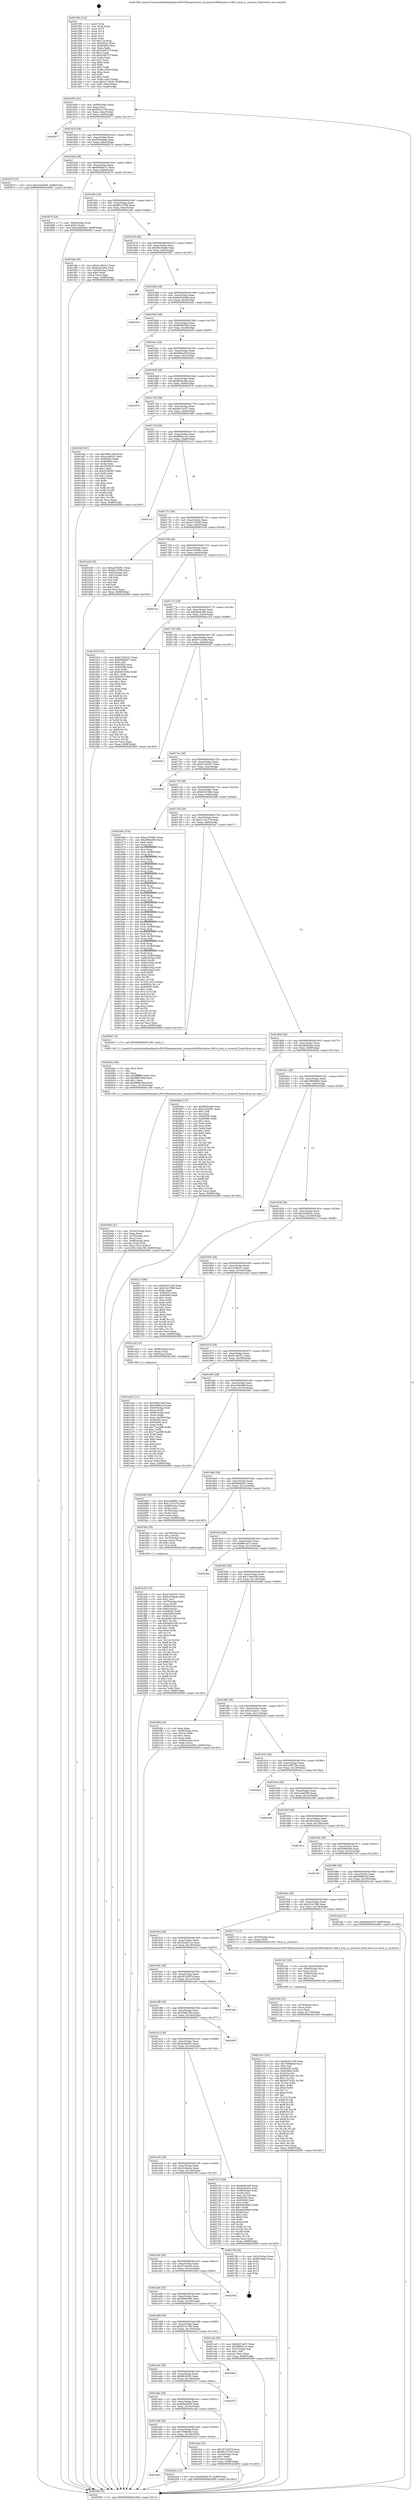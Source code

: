digraph "0x401590" {
  label = "0x401590 (/mnt/c/Users/mathe/Desktop/tcc/POCII/binaries/extr_linuxarchs390kvmkvm-s390.h_kvm_is_ucontrol_Final-ollvm.out::main(0))"
  labelloc = "t"
  node[shape=record]

  Entry [label="",width=0.3,height=0.3,shape=circle,fillcolor=black,style=filled]
  "0x401604" [label="{
     0x401604 [32]\l
     | [instrs]\l
     &nbsp;&nbsp;0x401604 \<+6\>: mov -0x98(%rbp),%eax\l
     &nbsp;&nbsp;0x40160a \<+2\>: mov %eax,%ecx\l
     &nbsp;&nbsp;0x40160c \<+6\>: sub $0x82d15199,%ecx\l
     &nbsp;&nbsp;0x401612 \<+6\>: mov %eax,-0xac(%rbp)\l
     &nbsp;&nbsp;0x401618 \<+6\>: mov %ecx,-0xb0(%rbp)\l
     &nbsp;&nbsp;0x40161e \<+6\>: je 0000000000402877 \<main+0x12e7\>\l
  }"]
  "0x402877" [label="{
     0x402877\l
  }", style=dashed]
  "0x401624" [label="{
     0x401624 [28]\l
     | [instrs]\l
     &nbsp;&nbsp;0x401624 \<+5\>: jmp 0000000000401629 \<main+0x99\>\l
     &nbsp;&nbsp;0x401629 \<+6\>: mov -0xac(%rbp),%eax\l
     &nbsp;&nbsp;0x40162f \<+5\>: sub $0x8325daab,%eax\l
     &nbsp;&nbsp;0x401634 \<+6\>: mov %eax,-0xb4(%rbp)\l
     &nbsp;&nbsp;0x40163a \<+6\>: je 0000000000402074 \<main+0xae4\>\l
  }"]
  Exit [label="",width=0.3,height=0.3,shape=circle,fillcolor=black,style=filled,peripheries=2]
  "0x402074" [label="{
     0x402074 [15]\l
     | [instrs]\l
     &nbsp;&nbsp;0x402074 \<+10\>: movl $0xe326e000,-0x98(%rbp)\l
     &nbsp;&nbsp;0x40207e \<+5\>: jmp 0000000000402993 \<main+0x1403\>\l
  }"]
  "0x401640" [label="{
     0x401640 [28]\l
     | [instrs]\l
     &nbsp;&nbsp;0x401640 \<+5\>: jmp 0000000000401645 \<main+0xb5\>\l
     &nbsp;&nbsp;0x401645 \<+6\>: mov -0xac(%rbp),%eax\l
     &nbsp;&nbsp;0x40164b \<+5\>: sub $0x8508cb75,%eax\l
     &nbsp;&nbsp;0x401650 \<+6\>: mov %eax,-0xb8(%rbp)\l
     &nbsp;&nbsp;0x401656 \<+6\>: je 000000000040267e \<main+0x10ee\>\l
  }"]
  "0x401af4" [label="{
     0x401af4\l
  }", style=dashed]
  "0x40267e" [label="{
     0x40267e [28]\l
     | [instrs]\l
     &nbsp;&nbsp;0x40267e \<+7\>: mov -0x90(%rbp),%rax\l
     &nbsp;&nbsp;0x402685 \<+6\>: movl $0x0,(%rax)\l
     &nbsp;&nbsp;0x40268b \<+10\>: movl $0xc8ab05ae,-0x98(%rbp)\l
     &nbsp;&nbsp;0x402695 \<+5\>: jmp 0000000000402993 \<main+0x1403\>\l
  }"]
  "0x40165c" [label="{
     0x40165c [28]\l
     | [instrs]\l
     &nbsp;&nbsp;0x40165c \<+5\>: jmp 0000000000401661 \<main+0xd1\>\l
     &nbsp;&nbsp;0x401661 \<+6\>: mov -0xac(%rbp),%eax\l
     &nbsp;&nbsp;0x401667 \<+5\>: sub $0x861d7269,%eax\l
     &nbsp;&nbsp;0x40166c \<+6\>: mov %eax,-0xbc(%rbp)\l
     &nbsp;&nbsp;0x401672 \<+6\>: je 0000000000401efa \<main+0x96a\>\l
  }"]
  "0x40224a" [label="{
     0x40224a [15]\l
     | [instrs]\l
     &nbsp;&nbsp;0x40224a \<+10\>: movl $0x8508cb75,-0x98(%rbp)\l
     &nbsp;&nbsp;0x402254 \<+5\>: jmp 0000000000402993 \<main+0x1403\>\l
  }"]
  "0x401efa" [label="{
     0x401efa [30]\l
     | [instrs]\l
     &nbsp;&nbsp;0x401efa \<+5\>: mov $0xd1cd61b1,%eax\l
     &nbsp;&nbsp;0x401eff \<+5\>: mov $0xb4c6c46c,%ecx\l
     &nbsp;&nbsp;0x401f04 \<+3\>: mov -0x30(%rbp),%edx\l
     &nbsp;&nbsp;0x401f07 \<+3\>: cmp $0x0,%edx\l
     &nbsp;&nbsp;0x401f0a \<+3\>: cmove %ecx,%eax\l
     &nbsp;&nbsp;0x401f0d \<+6\>: mov %eax,-0x98(%rbp)\l
     &nbsp;&nbsp;0x401f13 \<+5\>: jmp 0000000000402993 \<main+0x1403\>\l
  }"]
  "0x401678" [label="{
     0x401678 [28]\l
     | [instrs]\l
     &nbsp;&nbsp;0x401678 \<+5\>: jmp 000000000040167d \<main+0xed\>\l
     &nbsp;&nbsp;0x40167d \<+6\>: mov -0xac(%rbp),%eax\l
     &nbsp;&nbsp;0x401683 \<+5\>: sub $0x89c30ad9,%eax\l
     &nbsp;&nbsp;0x401688 \<+6\>: mov %eax,-0xc0(%rbp)\l
     &nbsp;&nbsp;0x40168e \<+6\>: je 0000000000402967 \<main+0x13d7\>\l
  }"]
  "0x4021b3" [label="{
     0x4021b3 [151]\l
     | [instrs]\l
     &nbsp;&nbsp;0x4021b3 \<+5\>: mov $0x82d15199,%eax\l
     &nbsp;&nbsp;0x4021b8 \<+5\>: mov $0x75fd6e40,%esi\l
     &nbsp;&nbsp;0x4021bd \<+2\>: mov $0x1,%dl\l
     &nbsp;&nbsp;0x4021bf \<+8\>: mov 0x40505c,%r8d\l
     &nbsp;&nbsp;0x4021c7 \<+8\>: mov 0x405060,%r9d\l
     &nbsp;&nbsp;0x4021cf \<+3\>: mov %r8d,%r10d\l
     &nbsp;&nbsp;0x4021d2 \<+7\>: sub $0x6357e2f1,%r10d\l
     &nbsp;&nbsp;0x4021d9 \<+4\>: sub $0x1,%r10d\l
     &nbsp;&nbsp;0x4021dd \<+7\>: add $0x6357e2f1,%r10d\l
     &nbsp;&nbsp;0x4021e4 \<+4\>: imul %r10d,%r8d\l
     &nbsp;&nbsp;0x4021e8 \<+4\>: and $0x1,%r8d\l
     &nbsp;&nbsp;0x4021ec \<+4\>: cmp $0x0,%r8d\l
     &nbsp;&nbsp;0x4021f0 \<+4\>: sete %r11b\l
     &nbsp;&nbsp;0x4021f4 \<+4\>: cmp $0xa,%r9d\l
     &nbsp;&nbsp;0x4021f8 \<+3\>: setl %bl\l
     &nbsp;&nbsp;0x4021fb \<+3\>: mov %r11b,%r14b\l
     &nbsp;&nbsp;0x4021fe \<+4\>: xor $0xff,%r14b\l
     &nbsp;&nbsp;0x402202 \<+3\>: mov %bl,%r15b\l
     &nbsp;&nbsp;0x402205 \<+4\>: xor $0xff,%r15b\l
     &nbsp;&nbsp;0x402209 \<+3\>: xor $0x1,%dl\l
     &nbsp;&nbsp;0x40220c \<+3\>: mov %r14b,%r12b\l
     &nbsp;&nbsp;0x40220f \<+4\>: and $0xff,%r12b\l
     &nbsp;&nbsp;0x402213 \<+3\>: and %dl,%r11b\l
     &nbsp;&nbsp;0x402216 \<+3\>: mov %r15b,%r13b\l
     &nbsp;&nbsp;0x402219 \<+4\>: and $0xff,%r13b\l
     &nbsp;&nbsp;0x40221d \<+2\>: and %dl,%bl\l
     &nbsp;&nbsp;0x40221f \<+3\>: or %r11b,%r12b\l
     &nbsp;&nbsp;0x402222 \<+3\>: or %bl,%r13b\l
     &nbsp;&nbsp;0x402225 \<+3\>: xor %r13b,%r12b\l
     &nbsp;&nbsp;0x402228 \<+3\>: or %r15b,%r14b\l
     &nbsp;&nbsp;0x40222b \<+4\>: xor $0xff,%r14b\l
     &nbsp;&nbsp;0x40222f \<+3\>: or $0x1,%dl\l
     &nbsp;&nbsp;0x402232 \<+3\>: and %dl,%r14b\l
     &nbsp;&nbsp;0x402235 \<+3\>: or %r14b,%r12b\l
     &nbsp;&nbsp;0x402238 \<+4\>: test $0x1,%r12b\l
     &nbsp;&nbsp;0x40223c \<+3\>: cmovne %esi,%eax\l
     &nbsp;&nbsp;0x40223f \<+6\>: mov %eax,-0x98(%rbp)\l
     &nbsp;&nbsp;0x402245 \<+5\>: jmp 0000000000402993 \<main+0x1403\>\l
  }"]
  "0x402967" [label="{
     0x402967\l
  }", style=dashed]
  "0x401694" [label="{
     0x401694 [28]\l
     | [instrs]\l
     &nbsp;&nbsp;0x401694 \<+5\>: jmp 0000000000401699 \<main+0x109\>\l
     &nbsp;&nbsp;0x401699 \<+6\>: mov -0xac(%rbp),%eax\l
     &nbsp;&nbsp;0x40169f \<+5\>: sub $0x8a324bdb,%eax\l
     &nbsp;&nbsp;0x4016a4 \<+6\>: mov %eax,-0xc4(%rbp)\l
     &nbsp;&nbsp;0x4016aa \<+6\>: je 0000000000402432 \<main+0xea2\>\l
  }"]
  "0x40219e" [label="{
     0x40219e [21]\l
     | [instrs]\l
     &nbsp;&nbsp;0x40219e \<+4\>: mov -0x70(%rbp),%rcx\l
     &nbsp;&nbsp;0x4021a2 \<+3\>: mov (%rcx),%rcx\l
     &nbsp;&nbsp;0x4021a5 \<+3\>: mov %rcx,%rdi\l
     &nbsp;&nbsp;0x4021a8 \<+6\>: mov %eax,-0x170(%rbp)\l
     &nbsp;&nbsp;0x4021ae \<+5\>: call 0000000000401030 \<free@plt\>\l
     | [calls]\l
     &nbsp;&nbsp;0x401030 \{1\} (unknown)\l
  }"]
  "0x402432" [label="{
     0x402432\l
  }", style=dashed]
  "0x4016b0" [label="{
     0x4016b0 [28]\l
     | [instrs]\l
     &nbsp;&nbsp;0x4016b0 \<+5\>: jmp 00000000004016b5 \<main+0x125\>\l
     &nbsp;&nbsp;0x4016b5 \<+6\>: mov -0xac(%rbp),%eax\l
     &nbsp;&nbsp;0x4016bb \<+5\>: sub $0x8d9b0284,%eax\l
     &nbsp;&nbsp;0x4016c0 \<+6\>: mov %eax,-0xc8(%rbp)\l
     &nbsp;&nbsp;0x4016c6 \<+6\>: je 00000000004024c6 \<main+0xf36\>\l
  }"]
  "0x402181" [label="{
     0x402181 [29]\l
     | [instrs]\l
     &nbsp;&nbsp;0x402181 \<+10\>: movabs $0x4030d6,%rdi\l
     &nbsp;&nbsp;0x40218b \<+4\>: mov -0x60(%rbp),%rcx\l
     &nbsp;&nbsp;0x40218f \<+2\>: mov %eax,(%rcx)\l
     &nbsp;&nbsp;0x402191 \<+4\>: mov -0x60(%rbp),%rcx\l
     &nbsp;&nbsp;0x402195 \<+2\>: mov (%rcx),%esi\l
     &nbsp;&nbsp;0x402197 \<+2\>: mov $0x0,%al\l
     &nbsp;&nbsp;0x402199 \<+5\>: call 0000000000401040 \<printf@plt\>\l
     | [calls]\l
     &nbsp;&nbsp;0x401040 \{1\} (unknown)\l
  }"]
  "0x4024c6" [label="{
     0x4024c6\l
  }", style=dashed]
  "0x4016cc" [label="{
     0x4016cc [28]\l
     | [instrs]\l
     &nbsp;&nbsp;0x4016cc \<+5\>: jmp 00000000004016d1 \<main+0x141\>\l
     &nbsp;&nbsp;0x4016d1 \<+6\>: mov -0xac(%rbp),%eax\l
     &nbsp;&nbsp;0x4016d7 \<+5\>: sub $0x9b0caf34,%eax\l
     &nbsp;&nbsp;0x4016dc \<+6\>: mov %eax,-0xcc(%rbp)\l
     &nbsp;&nbsp;0x4016e2 \<+6\>: je 0000000000402441 \<main+0xeb1\>\l
  }"]
  "0x4020d4" [label="{
     0x4020d4 [41]\l
     | [instrs]\l
     &nbsp;&nbsp;0x4020d4 \<+6\>: mov -0x16c(%rbp),%ecx\l
     &nbsp;&nbsp;0x4020da \<+3\>: imul %eax,%ecx\l
     &nbsp;&nbsp;0x4020dd \<+4\>: mov -0x70(%rbp),%rsi\l
     &nbsp;&nbsp;0x4020e1 \<+3\>: mov (%rsi),%rsi\l
     &nbsp;&nbsp;0x4020e4 \<+4\>: mov -0x68(%rbp),%rdi\l
     &nbsp;&nbsp;0x4020e8 \<+3\>: movslq (%rdi),%rdi\l
     &nbsp;&nbsp;0x4020eb \<+3\>: mov %ecx,(%rsi,%rdi,4)\l
     &nbsp;&nbsp;0x4020ee \<+10\>: movl $0x116ec356,-0x98(%rbp)\l
     &nbsp;&nbsp;0x4020f8 \<+5\>: jmp 0000000000402993 \<main+0x1403\>\l
  }"]
  "0x402441" [label="{
     0x402441\l
  }", style=dashed]
  "0x4016e8" [label="{
     0x4016e8 [28]\l
     | [instrs]\l
     &nbsp;&nbsp;0x4016e8 \<+5\>: jmp 00000000004016ed \<main+0x15d\>\l
     &nbsp;&nbsp;0x4016ed \<+6\>: mov -0xac(%rbp),%eax\l
     &nbsp;&nbsp;0x4016f3 \<+5\>: sub $0x9b3bcfa6,%eax\l
     &nbsp;&nbsp;0x4016f8 \<+6\>: mov %eax,-0xd0(%rbp)\l
     &nbsp;&nbsp;0x4016fe \<+6\>: je 000000000040297b \<main+0x13eb\>\l
  }"]
  "0x4020ac" [label="{
     0x4020ac [40]\l
     | [instrs]\l
     &nbsp;&nbsp;0x4020ac \<+5\>: mov $0x2,%ecx\l
     &nbsp;&nbsp;0x4020b1 \<+1\>: cltd\l
     &nbsp;&nbsp;0x4020b2 \<+2\>: idiv %ecx\l
     &nbsp;&nbsp;0x4020b4 \<+6\>: imul $0xfffffffe,%edx,%ecx\l
     &nbsp;&nbsp;0x4020ba \<+6\>: sub $0x9886189e,%ecx\l
     &nbsp;&nbsp;0x4020c0 \<+3\>: add $0x1,%ecx\l
     &nbsp;&nbsp;0x4020c3 \<+6\>: add $0x9886189e,%ecx\l
     &nbsp;&nbsp;0x4020c9 \<+6\>: mov %ecx,-0x16c(%rbp)\l
     &nbsp;&nbsp;0x4020cf \<+5\>: call 0000000000401160 \<next_i\>\l
     | [calls]\l
     &nbsp;&nbsp;0x401160 \{1\} (/mnt/c/Users/mathe/Desktop/tcc/POCII/binaries/extr_linuxarchs390kvmkvm-s390.h_kvm_is_ucontrol_Final-ollvm.out::next_i)\l
  }"]
  "0x40297b" [label="{
     0x40297b\l
  }", style=dashed]
  "0x401704" [label="{
     0x401704 [28]\l
     | [instrs]\l
     &nbsp;&nbsp;0x401704 \<+5\>: jmp 0000000000401709 \<main+0x179\>\l
     &nbsp;&nbsp;0x401709 \<+6\>: mov -0xac(%rbp),%eax\l
     &nbsp;&nbsp;0x40170f \<+5\>: sub $0x9e47ac07,%eax\l
     &nbsp;&nbsp;0x401714 \<+6\>: mov %eax,-0xd4(%rbp)\l
     &nbsp;&nbsp;0x40171a \<+6\>: je 0000000000401dd2 \<main+0x842\>\l
  }"]
  "0x401fc8" [label="{
     0x401fc8 [172]\l
     | [instrs]\l
     &nbsp;&nbsp;0x401fc8 \<+5\>: mov $0xb7445347,%ecx\l
     &nbsp;&nbsp;0x401fcd \<+5\>: mov $0x8325daab,%edx\l
     &nbsp;&nbsp;0x401fd2 \<+3\>: mov $0x1,%sil\l
     &nbsp;&nbsp;0x401fd5 \<+4\>: mov -0x70(%rbp),%rdi\l
     &nbsp;&nbsp;0x401fd9 \<+3\>: mov %rax,(%rdi)\l
     &nbsp;&nbsp;0x401fdc \<+4\>: mov -0x68(%rbp),%rax\l
     &nbsp;&nbsp;0x401fe0 \<+6\>: movl $0x0,(%rax)\l
     &nbsp;&nbsp;0x401fe6 \<+8\>: mov 0x40505c,%r8d\l
     &nbsp;&nbsp;0x401fee \<+8\>: mov 0x405060,%r9d\l
     &nbsp;&nbsp;0x401ff6 \<+3\>: mov %r8d,%r10d\l
     &nbsp;&nbsp;0x401ff9 \<+7\>: sub $0xdabb1280,%r10d\l
     &nbsp;&nbsp;0x402000 \<+4\>: sub $0x1,%r10d\l
     &nbsp;&nbsp;0x402004 \<+7\>: add $0xdabb1280,%r10d\l
     &nbsp;&nbsp;0x40200b \<+4\>: imul %r10d,%r8d\l
     &nbsp;&nbsp;0x40200f \<+4\>: and $0x1,%r8d\l
     &nbsp;&nbsp;0x402013 \<+4\>: cmp $0x0,%r8d\l
     &nbsp;&nbsp;0x402017 \<+4\>: sete %r11b\l
     &nbsp;&nbsp;0x40201b \<+4\>: cmp $0xa,%r9d\l
     &nbsp;&nbsp;0x40201f \<+3\>: setl %bl\l
     &nbsp;&nbsp;0x402022 \<+3\>: mov %r11b,%r14b\l
     &nbsp;&nbsp;0x402025 \<+4\>: xor $0xff,%r14b\l
     &nbsp;&nbsp;0x402029 \<+3\>: mov %bl,%r15b\l
     &nbsp;&nbsp;0x40202c \<+4\>: xor $0xff,%r15b\l
     &nbsp;&nbsp;0x402030 \<+4\>: xor $0x1,%sil\l
     &nbsp;&nbsp;0x402034 \<+3\>: mov %r14b,%r12b\l
     &nbsp;&nbsp;0x402037 \<+4\>: and $0xff,%r12b\l
     &nbsp;&nbsp;0x40203b \<+3\>: and %sil,%r11b\l
     &nbsp;&nbsp;0x40203e \<+3\>: mov %r15b,%r13b\l
     &nbsp;&nbsp;0x402041 \<+4\>: and $0xff,%r13b\l
     &nbsp;&nbsp;0x402045 \<+3\>: and %sil,%bl\l
     &nbsp;&nbsp;0x402048 \<+3\>: or %r11b,%r12b\l
     &nbsp;&nbsp;0x40204b \<+3\>: or %bl,%r13b\l
     &nbsp;&nbsp;0x40204e \<+3\>: xor %r13b,%r12b\l
     &nbsp;&nbsp;0x402051 \<+3\>: or %r15b,%r14b\l
     &nbsp;&nbsp;0x402054 \<+4\>: xor $0xff,%r14b\l
     &nbsp;&nbsp;0x402058 \<+4\>: or $0x1,%sil\l
     &nbsp;&nbsp;0x40205c \<+3\>: and %sil,%r14b\l
     &nbsp;&nbsp;0x40205f \<+3\>: or %r14b,%r12b\l
     &nbsp;&nbsp;0x402062 \<+4\>: test $0x1,%r12b\l
     &nbsp;&nbsp;0x402066 \<+3\>: cmovne %edx,%ecx\l
     &nbsp;&nbsp;0x402069 \<+6\>: mov %ecx,-0x98(%rbp)\l
     &nbsp;&nbsp;0x40206f \<+5\>: jmp 0000000000402993 \<main+0x1403\>\l
  }"]
  "0x401dd2" [label="{
     0x401dd2 [91]\l
     | [instrs]\l
     &nbsp;&nbsp;0x401dd2 \<+5\>: mov $0x39f4129d,%eax\l
     &nbsp;&nbsp;0x401dd7 \<+5\>: mov $0xccc99c01,%ecx\l
     &nbsp;&nbsp;0x401ddc \<+7\>: mov 0x40505c,%edx\l
     &nbsp;&nbsp;0x401de3 \<+7\>: mov 0x405060,%esi\l
     &nbsp;&nbsp;0x401dea \<+2\>: mov %edx,%edi\l
     &nbsp;&nbsp;0x401dec \<+6\>: add $0x233854f7,%edi\l
     &nbsp;&nbsp;0x401df2 \<+3\>: sub $0x1,%edi\l
     &nbsp;&nbsp;0x401df5 \<+6\>: sub $0x233854f7,%edi\l
     &nbsp;&nbsp;0x401dfb \<+3\>: imul %edi,%edx\l
     &nbsp;&nbsp;0x401dfe \<+3\>: and $0x1,%edx\l
     &nbsp;&nbsp;0x401e01 \<+3\>: cmp $0x0,%edx\l
     &nbsp;&nbsp;0x401e04 \<+4\>: sete %r8b\l
     &nbsp;&nbsp;0x401e08 \<+3\>: cmp $0xa,%esi\l
     &nbsp;&nbsp;0x401e0b \<+4\>: setl %r9b\l
     &nbsp;&nbsp;0x401e0f \<+3\>: mov %r8b,%r10b\l
     &nbsp;&nbsp;0x401e12 \<+3\>: and %r9b,%r10b\l
     &nbsp;&nbsp;0x401e15 \<+3\>: xor %r9b,%r8b\l
     &nbsp;&nbsp;0x401e18 \<+3\>: or %r8b,%r10b\l
     &nbsp;&nbsp;0x401e1b \<+4\>: test $0x1,%r10b\l
     &nbsp;&nbsp;0x401e1f \<+3\>: cmovne %ecx,%eax\l
     &nbsp;&nbsp;0x401e22 \<+6\>: mov %eax,-0x98(%rbp)\l
     &nbsp;&nbsp;0x401e28 \<+5\>: jmp 0000000000402993 \<main+0x1403\>\l
  }"]
  "0x401720" [label="{
     0x401720 [28]\l
     | [instrs]\l
     &nbsp;&nbsp;0x401720 \<+5\>: jmp 0000000000401725 \<main+0x195\>\l
     &nbsp;&nbsp;0x401725 \<+6\>: mov -0xac(%rbp),%eax\l
     &nbsp;&nbsp;0x40172b \<+5\>: sub $0x9f9021c5,%eax\l
     &nbsp;&nbsp;0x401730 \<+6\>: mov %eax,-0xd8(%rbp)\l
     &nbsp;&nbsp;0x401736 \<+6\>: je 0000000000401cc3 \<main+0x733\>\l
  }"]
  "0x401ad8" [label="{
     0x401ad8 [28]\l
     | [instrs]\l
     &nbsp;&nbsp;0x401ad8 \<+5\>: jmp 0000000000401add \<main+0x54d\>\l
     &nbsp;&nbsp;0x401add \<+6\>: mov -0xac(%rbp),%eax\l
     &nbsp;&nbsp;0x401ae3 \<+5\>: sub $0x75fd6e40,%eax\l
     &nbsp;&nbsp;0x401ae8 \<+6\>: mov %eax,-0x160(%rbp)\l
     &nbsp;&nbsp;0x401aee \<+6\>: je 000000000040224a \<main+0xcba\>\l
  }"]
  "0x401cc3" [label="{
     0x401cc3\l
  }", style=dashed]
  "0x40173c" [label="{
     0x40173c [28]\l
     | [instrs]\l
     &nbsp;&nbsp;0x40173c \<+5\>: jmp 0000000000401741 \<main+0x1b1\>\l
     &nbsp;&nbsp;0x401741 \<+6\>: mov -0xac(%rbp),%eax\l
     &nbsp;&nbsp;0x401747 \<+5\>: sub $0xa217fa30,%eax\l
     &nbsp;&nbsp;0x40174c \<+6\>: mov %eax,-0xdc(%rbp)\l
     &nbsp;&nbsp;0x401752 \<+6\>: je 0000000000401b36 \<main+0x5a6\>\l
  }"]
  "0x401ebe" [label="{
     0x401ebe [30]\l
     | [instrs]\l
     &nbsp;&nbsp;0x401ebe \<+5\>: mov $0x357e2979,%eax\l
     &nbsp;&nbsp;0x401ec3 \<+5\>: mov $0x861d7269,%ecx\l
     &nbsp;&nbsp;0x401ec8 \<+3\>: mov -0x30(%rbp),%edx\l
     &nbsp;&nbsp;0x401ecb \<+3\>: cmp $0x1,%edx\l
     &nbsp;&nbsp;0x401ece \<+3\>: cmovl %ecx,%eax\l
     &nbsp;&nbsp;0x401ed1 \<+6\>: mov %eax,-0x98(%rbp)\l
     &nbsp;&nbsp;0x401ed7 \<+5\>: jmp 0000000000402993 \<main+0x1403\>\l
  }"]
  "0x401b36" [label="{
     0x401b36 [53]\l
     | [instrs]\l
     &nbsp;&nbsp;0x401b36 \<+5\>: mov $0xaa70b481,%eax\l
     &nbsp;&nbsp;0x401b3b \<+5\>: mov $0xb91f199e,%ecx\l
     &nbsp;&nbsp;0x401b40 \<+6\>: mov -0x92(%rbp),%dl\l
     &nbsp;&nbsp;0x401b46 \<+7\>: mov -0x91(%rbp),%sil\l
     &nbsp;&nbsp;0x401b4d \<+3\>: mov %dl,%dil\l
     &nbsp;&nbsp;0x401b50 \<+3\>: and %sil,%dil\l
     &nbsp;&nbsp;0x401b53 \<+3\>: xor %sil,%dl\l
     &nbsp;&nbsp;0x401b56 \<+3\>: or %dl,%dil\l
     &nbsp;&nbsp;0x401b59 \<+4\>: test $0x1,%dil\l
     &nbsp;&nbsp;0x401b5d \<+3\>: cmovne %ecx,%eax\l
     &nbsp;&nbsp;0x401b60 \<+6\>: mov %eax,-0x98(%rbp)\l
     &nbsp;&nbsp;0x401b66 \<+5\>: jmp 0000000000402993 \<main+0x1403\>\l
  }"]
  "0x401758" [label="{
     0x401758 [28]\l
     | [instrs]\l
     &nbsp;&nbsp;0x401758 \<+5\>: jmp 000000000040175d \<main+0x1cd\>\l
     &nbsp;&nbsp;0x40175d \<+6\>: mov -0xac(%rbp),%eax\l
     &nbsp;&nbsp;0x401763 \<+5\>: sub $0xaa70b481,%eax\l
     &nbsp;&nbsp;0x401768 \<+6\>: mov %eax,-0xe0(%rbp)\l
     &nbsp;&nbsp;0x40176e \<+6\>: je 00000000004027a1 \<main+0x1211\>\l
  }"]
  "0x402993" [label="{
     0x402993 [5]\l
     | [instrs]\l
     &nbsp;&nbsp;0x402993 \<+5\>: jmp 0000000000401604 \<main+0x74\>\l
  }"]
  "0x401590" [label="{
     0x401590 [116]\l
     | [instrs]\l
     &nbsp;&nbsp;0x401590 \<+1\>: push %rbp\l
     &nbsp;&nbsp;0x401591 \<+3\>: mov %rsp,%rbp\l
     &nbsp;&nbsp;0x401594 \<+2\>: push %r15\l
     &nbsp;&nbsp;0x401596 \<+2\>: push %r14\l
     &nbsp;&nbsp;0x401598 \<+2\>: push %r13\l
     &nbsp;&nbsp;0x40159a \<+2\>: push %r12\l
     &nbsp;&nbsp;0x40159c \<+1\>: push %rbx\l
     &nbsp;&nbsp;0x40159d \<+7\>: sub $0x178,%rsp\l
     &nbsp;&nbsp;0x4015a4 \<+7\>: mov 0x40505c,%eax\l
     &nbsp;&nbsp;0x4015ab \<+7\>: mov 0x405060,%ecx\l
     &nbsp;&nbsp;0x4015b2 \<+2\>: mov %eax,%edx\l
     &nbsp;&nbsp;0x4015b4 \<+6\>: add $0x254f727f,%edx\l
     &nbsp;&nbsp;0x4015ba \<+3\>: sub $0x1,%edx\l
     &nbsp;&nbsp;0x4015bd \<+6\>: sub $0x254f727f,%edx\l
     &nbsp;&nbsp;0x4015c3 \<+3\>: imul %edx,%eax\l
     &nbsp;&nbsp;0x4015c6 \<+3\>: and $0x1,%eax\l
     &nbsp;&nbsp;0x4015c9 \<+3\>: cmp $0x0,%eax\l
     &nbsp;&nbsp;0x4015cc \<+4\>: sete %r8b\l
     &nbsp;&nbsp;0x4015d0 \<+4\>: and $0x1,%r8b\l
     &nbsp;&nbsp;0x4015d4 \<+7\>: mov %r8b,-0x92(%rbp)\l
     &nbsp;&nbsp;0x4015db \<+3\>: cmp $0xa,%ecx\l
     &nbsp;&nbsp;0x4015de \<+4\>: setl %r8b\l
     &nbsp;&nbsp;0x4015e2 \<+4\>: and $0x1,%r8b\l
     &nbsp;&nbsp;0x4015e6 \<+7\>: mov %r8b,-0x91(%rbp)\l
     &nbsp;&nbsp;0x4015ed \<+10\>: movl $0xa217fa30,-0x98(%rbp)\l
     &nbsp;&nbsp;0x4015f7 \<+6\>: mov %edi,-0x9c(%rbp)\l
     &nbsp;&nbsp;0x4015fd \<+7\>: mov %rsi,-0xa8(%rbp)\l
  }"]
  "0x401abc" [label="{
     0x401abc [28]\l
     | [instrs]\l
     &nbsp;&nbsp;0x401abc \<+5\>: jmp 0000000000401ac1 \<main+0x531\>\l
     &nbsp;&nbsp;0x401ac1 \<+6\>: mov -0xac(%rbp),%eax\l
     &nbsp;&nbsp;0x401ac7 \<+5\>: sub $0x6dedcb55,%eax\l
     &nbsp;&nbsp;0x401acc \<+6\>: mov %eax,-0x15c(%rbp)\l
     &nbsp;&nbsp;0x401ad2 \<+6\>: je 0000000000401ebe \<main+0x92e\>\l
  }"]
  "0x4027a1" [label="{
     0x4027a1\l
  }", style=dashed]
  "0x401774" [label="{
     0x401774 [28]\l
     | [instrs]\l
     &nbsp;&nbsp;0x401774 \<+5\>: jmp 0000000000401779 \<main+0x1e9\>\l
     &nbsp;&nbsp;0x401779 \<+6\>: mov -0xac(%rbp),%eax\l
     &nbsp;&nbsp;0x40177f \<+5\>: sub $0xb4c6c46c,%eax\l
     &nbsp;&nbsp;0x401784 \<+6\>: mov %eax,-0xe4(%rbp)\l
     &nbsp;&nbsp;0x40178a \<+6\>: je 0000000000401f18 \<main+0x988\>\l
  }"]
  "0x40257c" [label="{
     0x40257c\l
  }", style=dashed]
  "0x401f18" [label="{
     0x401f18 [147]\l
     | [instrs]\l
     &nbsp;&nbsp;0x401f18 \<+5\>: mov $0xb7445347,%eax\l
     &nbsp;&nbsp;0x401f1d \<+5\>: mov $0xf3bb00e7,%ecx\l
     &nbsp;&nbsp;0x401f22 \<+2\>: mov $0x1,%dl\l
     &nbsp;&nbsp;0x401f24 \<+7\>: mov 0x40505c,%esi\l
     &nbsp;&nbsp;0x401f2b \<+7\>: mov 0x405060,%edi\l
     &nbsp;&nbsp;0x401f32 \<+3\>: mov %esi,%r8d\l
     &nbsp;&nbsp;0x401f35 \<+7\>: sub $0x6361036d,%r8d\l
     &nbsp;&nbsp;0x401f3c \<+4\>: sub $0x1,%r8d\l
     &nbsp;&nbsp;0x401f40 \<+7\>: add $0x6361036d,%r8d\l
     &nbsp;&nbsp;0x401f47 \<+4\>: imul %r8d,%esi\l
     &nbsp;&nbsp;0x401f4b \<+3\>: and $0x1,%esi\l
     &nbsp;&nbsp;0x401f4e \<+3\>: cmp $0x0,%esi\l
     &nbsp;&nbsp;0x401f51 \<+4\>: sete %r9b\l
     &nbsp;&nbsp;0x401f55 \<+3\>: cmp $0xa,%edi\l
     &nbsp;&nbsp;0x401f58 \<+4\>: setl %r10b\l
     &nbsp;&nbsp;0x401f5c \<+3\>: mov %r9b,%r11b\l
     &nbsp;&nbsp;0x401f5f \<+4\>: xor $0xff,%r11b\l
     &nbsp;&nbsp;0x401f63 \<+3\>: mov %r10b,%bl\l
     &nbsp;&nbsp;0x401f66 \<+3\>: xor $0xff,%bl\l
     &nbsp;&nbsp;0x401f69 \<+3\>: xor $0x1,%dl\l
     &nbsp;&nbsp;0x401f6c \<+3\>: mov %r11b,%r14b\l
     &nbsp;&nbsp;0x401f6f \<+4\>: and $0xff,%r14b\l
     &nbsp;&nbsp;0x401f73 \<+3\>: and %dl,%r9b\l
     &nbsp;&nbsp;0x401f76 \<+3\>: mov %bl,%r15b\l
     &nbsp;&nbsp;0x401f79 \<+4\>: and $0xff,%r15b\l
     &nbsp;&nbsp;0x401f7d \<+3\>: and %dl,%r10b\l
     &nbsp;&nbsp;0x401f80 \<+3\>: or %r9b,%r14b\l
     &nbsp;&nbsp;0x401f83 \<+3\>: or %r10b,%r15b\l
     &nbsp;&nbsp;0x401f86 \<+3\>: xor %r15b,%r14b\l
     &nbsp;&nbsp;0x401f89 \<+3\>: or %bl,%r11b\l
     &nbsp;&nbsp;0x401f8c \<+4\>: xor $0xff,%r11b\l
     &nbsp;&nbsp;0x401f90 \<+3\>: or $0x1,%dl\l
     &nbsp;&nbsp;0x401f93 \<+3\>: and %dl,%r11b\l
     &nbsp;&nbsp;0x401f96 \<+3\>: or %r11b,%r14b\l
     &nbsp;&nbsp;0x401f99 \<+4\>: test $0x1,%r14b\l
     &nbsp;&nbsp;0x401f9d \<+3\>: cmovne %ecx,%eax\l
     &nbsp;&nbsp;0x401fa0 \<+6\>: mov %eax,-0x98(%rbp)\l
     &nbsp;&nbsp;0x401fa6 \<+5\>: jmp 0000000000402993 \<main+0x1403\>\l
  }"]
  "0x401790" [label="{
     0x401790 [28]\l
     | [instrs]\l
     &nbsp;&nbsp;0x401790 \<+5\>: jmp 0000000000401795 \<main+0x205\>\l
     &nbsp;&nbsp;0x401795 \<+6\>: mov -0xac(%rbp),%eax\l
     &nbsp;&nbsp;0x40179b \<+5\>: sub $0xb7312b9b,%eax\l
     &nbsp;&nbsp;0x4017a0 \<+6\>: mov %eax,-0xe8(%rbp)\l
     &nbsp;&nbsp;0x4017a6 \<+6\>: je 00000000004025d7 \<main+0x1047\>\l
  }"]
  "0x401aa0" [label="{
     0x401aa0 [28]\l
     | [instrs]\l
     &nbsp;&nbsp;0x401aa0 \<+5\>: jmp 0000000000401aa5 \<main+0x515\>\l
     &nbsp;&nbsp;0x401aa5 \<+6\>: mov -0xac(%rbp),%eax\l
     &nbsp;&nbsp;0x401aab \<+5\>: sub $0x68c5e5f1,%eax\l
     &nbsp;&nbsp;0x401ab0 \<+6\>: mov %eax,-0x158(%rbp)\l
     &nbsp;&nbsp;0x401ab6 \<+6\>: je 000000000040257c \<main+0xfec\>\l
  }"]
  "0x4025d7" [label="{
     0x4025d7\l
  }", style=dashed]
  "0x4017ac" [label="{
     0x4017ac [28]\l
     | [instrs]\l
     &nbsp;&nbsp;0x4017ac \<+5\>: jmp 00000000004017b1 \<main+0x221\>\l
     &nbsp;&nbsp;0x4017b1 \<+6\>: mov -0xac(%rbp),%eax\l
     &nbsp;&nbsp;0x4017b7 \<+5\>: sub $0xb7445347,%eax\l
     &nbsp;&nbsp;0x4017bc \<+6\>: mov %eax,-0xec(%rbp)\l
     &nbsp;&nbsp;0x4017c2 \<+6\>: je 000000000040283a \<main+0x12aa\>\l
  }"]
  "0x4028c4" [label="{
     0x4028c4\l
  }", style=dashed]
  "0x40283a" [label="{
     0x40283a\l
  }", style=dashed]
  "0x4017c8" [label="{
     0x4017c8 [28]\l
     | [instrs]\l
     &nbsp;&nbsp;0x4017c8 \<+5\>: jmp 00000000004017cd \<main+0x23d\>\l
     &nbsp;&nbsp;0x4017cd \<+6\>: mov -0xac(%rbp),%eax\l
     &nbsp;&nbsp;0x4017d3 \<+5\>: sub $0xb91f199e,%eax\l
     &nbsp;&nbsp;0x4017d8 \<+6\>: mov %eax,-0xf0(%rbp)\l
     &nbsp;&nbsp;0x4017de \<+6\>: je 0000000000401b6b \<main+0x5db\>\l
  }"]
  "0x401e40" [label="{
     0x401e40 [111]\l
     | [instrs]\l
     &nbsp;&nbsp;0x401e40 \<+5\>: mov $0x39f4129d,%ecx\l
     &nbsp;&nbsp;0x401e45 \<+5\>: mov $0x3068b1ef,%edx\l
     &nbsp;&nbsp;0x401e4a \<+4\>: mov -0x80(%rbp),%rdi\l
     &nbsp;&nbsp;0x401e4e \<+2\>: mov %eax,(%rdi)\l
     &nbsp;&nbsp;0x401e50 \<+4\>: mov -0x80(%rbp),%rdi\l
     &nbsp;&nbsp;0x401e54 \<+2\>: mov (%rdi),%eax\l
     &nbsp;&nbsp;0x401e56 \<+3\>: mov %eax,-0x30(%rbp)\l
     &nbsp;&nbsp;0x401e59 \<+7\>: mov 0x40505c,%eax\l
     &nbsp;&nbsp;0x401e60 \<+7\>: mov 0x405060,%esi\l
     &nbsp;&nbsp;0x401e67 \<+3\>: mov %eax,%r8d\l
     &nbsp;&nbsp;0x401e6a \<+7\>: add $0x77aa26f9,%r8d\l
     &nbsp;&nbsp;0x401e71 \<+4\>: sub $0x1,%r8d\l
     &nbsp;&nbsp;0x401e75 \<+7\>: sub $0x77aa26f9,%r8d\l
     &nbsp;&nbsp;0x401e7c \<+4\>: imul %r8d,%eax\l
     &nbsp;&nbsp;0x401e80 \<+3\>: and $0x1,%eax\l
     &nbsp;&nbsp;0x401e83 \<+3\>: cmp $0x0,%eax\l
     &nbsp;&nbsp;0x401e86 \<+4\>: sete %r9b\l
     &nbsp;&nbsp;0x401e8a \<+3\>: cmp $0xa,%esi\l
     &nbsp;&nbsp;0x401e8d \<+4\>: setl %r10b\l
     &nbsp;&nbsp;0x401e91 \<+3\>: mov %r9b,%r11b\l
     &nbsp;&nbsp;0x401e94 \<+3\>: and %r10b,%r11b\l
     &nbsp;&nbsp;0x401e97 \<+3\>: xor %r10b,%r9b\l
     &nbsp;&nbsp;0x401e9a \<+3\>: or %r9b,%r11b\l
     &nbsp;&nbsp;0x401e9d \<+4\>: test $0x1,%r11b\l
     &nbsp;&nbsp;0x401ea1 \<+3\>: cmovne %edx,%ecx\l
     &nbsp;&nbsp;0x401ea4 \<+6\>: mov %ecx,-0x98(%rbp)\l
     &nbsp;&nbsp;0x401eaa \<+5\>: jmp 0000000000402993 \<main+0x1403\>\l
  }"]
  "0x401b6b" [label="{
     0x401b6b [314]\l
     | [instrs]\l
     &nbsp;&nbsp;0x401b6b \<+5\>: mov $0xaa70b481,%eax\l
     &nbsp;&nbsp;0x401b70 \<+5\>: mov $0x489ec693,%ecx\l
     &nbsp;&nbsp;0x401b75 \<+2\>: xor %edx,%edx\l
     &nbsp;&nbsp;0x401b77 \<+3\>: mov %rsp,%rsi\l
     &nbsp;&nbsp;0x401b7a \<+4\>: add $0xfffffffffffffff0,%rsi\l
     &nbsp;&nbsp;0x401b7e \<+3\>: mov %rsi,%rsp\l
     &nbsp;&nbsp;0x401b81 \<+7\>: mov %rsi,-0x90(%rbp)\l
     &nbsp;&nbsp;0x401b88 \<+3\>: mov %rsp,%rsi\l
     &nbsp;&nbsp;0x401b8b \<+4\>: add $0xfffffffffffffff0,%rsi\l
     &nbsp;&nbsp;0x401b8f \<+3\>: mov %rsi,%rsp\l
     &nbsp;&nbsp;0x401b92 \<+3\>: mov %rsp,%rdi\l
     &nbsp;&nbsp;0x401b95 \<+4\>: add $0xfffffffffffffff0,%rdi\l
     &nbsp;&nbsp;0x401b99 \<+3\>: mov %rdi,%rsp\l
     &nbsp;&nbsp;0x401b9c \<+7\>: mov %rdi,-0x88(%rbp)\l
     &nbsp;&nbsp;0x401ba3 \<+3\>: mov %rsp,%rdi\l
     &nbsp;&nbsp;0x401ba6 \<+4\>: add $0xfffffffffffffff0,%rdi\l
     &nbsp;&nbsp;0x401baa \<+3\>: mov %rdi,%rsp\l
     &nbsp;&nbsp;0x401bad \<+4\>: mov %rdi,-0x80(%rbp)\l
     &nbsp;&nbsp;0x401bb1 \<+3\>: mov %rsp,%rdi\l
     &nbsp;&nbsp;0x401bb4 \<+4\>: add $0xfffffffffffffff0,%rdi\l
     &nbsp;&nbsp;0x401bb8 \<+3\>: mov %rdi,%rsp\l
     &nbsp;&nbsp;0x401bbb \<+4\>: mov %rdi,-0x78(%rbp)\l
     &nbsp;&nbsp;0x401bbf \<+3\>: mov %rsp,%rdi\l
     &nbsp;&nbsp;0x401bc2 \<+4\>: add $0xfffffffffffffff0,%rdi\l
     &nbsp;&nbsp;0x401bc6 \<+3\>: mov %rdi,%rsp\l
     &nbsp;&nbsp;0x401bc9 \<+4\>: mov %rdi,-0x70(%rbp)\l
     &nbsp;&nbsp;0x401bcd \<+3\>: mov %rsp,%rdi\l
     &nbsp;&nbsp;0x401bd0 \<+4\>: add $0xfffffffffffffff0,%rdi\l
     &nbsp;&nbsp;0x401bd4 \<+3\>: mov %rdi,%rsp\l
     &nbsp;&nbsp;0x401bd7 \<+4\>: mov %rdi,-0x68(%rbp)\l
     &nbsp;&nbsp;0x401bdb \<+3\>: mov %rsp,%rdi\l
     &nbsp;&nbsp;0x401bde \<+4\>: add $0xfffffffffffffff0,%rdi\l
     &nbsp;&nbsp;0x401be2 \<+3\>: mov %rdi,%rsp\l
     &nbsp;&nbsp;0x401be5 \<+4\>: mov %rdi,-0x60(%rbp)\l
     &nbsp;&nbsp;0x401be9 \<+3\>: mov %rsp,%rdi\l
     &nbsp;&nbsp;0x401bec \<+4\>: add $0xfffffffffffffff0,%rdi\l
     &nbsp;&nbsp;0x401bf0 \<+3\>: mov %rdi,%rsp\l
     &nbsp;&nbsp;0x401bf3 \<+4\>: mov %rdi,-0x58(%rbp)\l
     &nbsp;&nbsp;0x401bf7 \<+3\>: mov %rsp,%rdi\l
     &nbsp;&nbsp;0x401bfa \<+4\>: add $0xfffffffffffffff0,%rdi\l
     &nbsp;&nbsp;0x401bfe \<+3\>: mov %rdi,%rsp\l
     &nbsp;&nbsp;0x401c01 \<+4\>: mov %rdi,-0x50(%rbp)\l
     &nbsp;&nbsp;0x401c05 \<+3\>: mov %rsp,%rdi\l
     &nbsp;&nbsp;0x401c08 \<+4\>: add $0xfffffffffffffff0,%rdi\l
     &nbsp;&nbsp;0x401c0c \<+3\>: mov %rdi,%rsp\l
     &nbsp;&nbsp;0x401c0f \<+4\>: mov %rdi,-0x48(%rbp)\l
     &nbsp;&nbsp;0x401c13 \<+3\>: mov %rsp,%rdi\l
     &nbsp;&nbsp;0x401c16 \<+4\>: add $0xfffffffffffffff0,%rdi\l
     &nbsp;&nbsp;0x401c1a \<+3\>: mov %rdi,%rsp\l
     &nbsp;&nbsp;0x401c1d \<+4\>: mov %rdi,-0x40(%rbp)\l
     &nbsp;&nbsp;0x401c21 \<+7\>: mov -0x90(%rbp),%rdi\l
     &nbsp;&nbsp;0x401c28 \<+6\>: movl $0x0,(%rdi)\l
     &nbsp;&nbsp;0x401c2e \<+7\>: mov -0x9c(%rbp),%r8d\l
     &nbsp;&nbsp;0x401c35 \<+3\>: mov %r8d,(%rsi)\l
     &nbsp;&nbsp;0x401c38 \<+7\>: mov -0x88(%rbp),%rdi\l
     &nbsp;&nbsp;0x401c3f \<+7\>: mov -0xa8(%rbp),%r9\l
     &nbsp;&nbsp;0x401c46 \<+3\>: mov %r9,(%rdi)\l
     &nbsp;&nbsp;0x401c49 \<+3\>: cmpl $0x2,(%rsi)\l
     &nbsp;&nbsp;0x401c4c \<+4\>: setne %r10b\l
     &nbsp;&nbsp;0x401c50 \<+4\>: and $0x1,%r10b\l
     &nbsp;&nbsp;0x401c54 \<+4\>: mov %r10b,-0x31(%rbp)\l
     &nbsp;&nbsp;0x401c58 \<+8\>: mov 0x40505c,%r11d\l
     &nbsp;&nbsp;0x401c60 \<+7\>: mov 0x405060,%ebx\l
     &nbsp;&nbsp;0x401c67 \<+3\>: sub $0x1,%edx\l
     &nbsp;&nbsp;0x401c6a \<+3\>: mov %r11d,%r14d\l
     &nbsp;&nbsp;0x401c6d \<+3\>: add %edx,%r14d\l
     &nbsp;&nbsp;0x401c70 \<+4\>: imul %r14d,%r11d\l
     &nbsp;&nbsp;0x401c74 \<+4\>: and $0x1,%r11d\l
     &nbsp;&nbsp;0x401c78 \<+4\>: cmp $0x0,%r11d\l
     &nbsp;&nbsp;0x401c7c \<+4\>: sete %r10b\l
     &nbsp;&nbsp;0x401c80 \<+3\>: cmp $0xa,%ebx\l
     &nbsp;&nbsp;0x401c83 \<+4\>: setl %r15b\l
     &nbsp;&nbsp;0x401c87 \<+3\>: mov %r10b,%r12b\l
     &nbsp;&nbsp;0x401c8a \<+3\>: and %r15b,%r12b\l
     &nbsp;&nbsp;0x401c8d \<+3\>: xor %r15b,%r10b\l
     &nbsp;&nbsp;0x401c90 \<+3\>: or %r10b,%r12b\l
     &nbsp;&nbsp;0x401c93 \<+4\>: test $0x1,%r12b\l
     &nbsp;&nbsp;0x401c97 \<+3\>: cmovne %ecx,%eax\l
     &nbsp;&nbsp;0x401c9a \<+6\>: mov %eax,-0x98(%rbp)\l
     &nbsp;&nbsp;0x401ca0 \<+5\>: jmp 0000000000402993 \<main+0x1403\>\l
  }"]
  "0x4017e4" [label="{
     0x4017e4 [28]\l
     | [instrs]\l
     &nbsp;&nbsp;0x4017e4 \<+5\>: jmp 00000000004017e9 \<main+0x259\>\l
     &nbsp;&nbsp;0x4017e9 \<+6\>: mov -0xac(%rbp),%eax\l
     &nbsp;&nbsp;0x4017ef \<+5\>: sub $0xc116137d,%eax\l
     &nbsp;&nbsp;0x4017f4 \<+6\>: mov %eax,-0xf4(%rbp)\l
     &nbsp;&nbsp;0x4017fa \<+6\>: je 00000000004020a7 \<main+0xb17\>\l
  }"]
  "0x401a84" [label="{
     0x401a84 [28]\l
     | [instrs]\l
     &nbsp;&nbsp;0x401a84 \<+5\>: jmp 0000000000401a89 \<main+0x4f9\>\l
     &nbsp;&nbsp;0x401a89 \<+6\>: mov -0xac(%rbp),%eax\l
     &nbsp;&nbsp;0x401a8f \<+5\>: sub $0x667ec706,%eax\l
     &nbsp;&nbsp;0x401a94 \<+6\>: mov %eax,-0x154(%rbp)\l
     &nbsp;&nbsp;0x401a9a \<+6\>: je 00000000004028c4 \<main+0x1334\>\l
  }"]
  "0x401ca5" [label="{
     0x401ca5 [30]\l
     | [instrs]\l
     &nbsp;&nbsp;0x401ca5 \<+5\>: mov $0x9e47ac07,%eax\l
     &nbsp;&nbsp;0x401caa \<+5\>: mov $0x9f9021c5,%ecx\l
     &nbsp;&nbsp;0x401caf \<+3\>: mov -0x31(%rbp),%dl\l
     &nbsp;&nbsp;0x401cb2 \<+3\>: test $0x1,%dl\l
     &nbsp;&nbsp;0x401cb5 \<+3\>: cmovne %ecx,%eax\l
     &nbsp;&nbsp;0x401cb8 \<+6\>: mov %eax,-0x98(%rbp)\l
     &nbsp;&nbsp;0x401cbe \<+5\>: jmp 0000000000402993 \<main+0x1403\>\l
  }"]
  "0x4020a7" [label="{
     0x4020a7 [5]\l
     | [instrs]\l
     &nbsp;&nbsp;0x4020a7 \<+5\>: call 0000000000401160 \<next_i\>\l
     | [calls]\l
     &nbsp;&nbsp;0x401160 \{1\} (/mnt/c/Users/mathe/Desktop/tcc/POCII/binaries/extr_linuxarchs390kvmkvm-s390.h_kvm_is_ucontrol_Final-ollvm.out::next_i)\l
  }"]
  "0x401800" [label="{
     0x401800 [28]\l
     | [instrs]\l
     &nbsp;&nbsp;0x401800 \<+5\>: jmp 0000000000401805 \<main+0x275\>\l
     &nbsp;&nbsp;0x401805 \<+6\>: mov -0xac(%rbp),%eax\l
     &nbsp;&nbsp;0x40180b \<+5\>: sub $0xc8ab05ae,%eax\l
     &nbsp;&nbsp;0x401810 \<+6\>: mov %eax,-0xf8(%rbp)\l
     &nbsp;&nbsp;0x401816 \<+6\>: je 000000000040269a \<main+0x110a\>\l
  }"]
  "0x401a68" [label="{
     0x401a68 [28]\l
     | [instrs]\l
     &nbsp;&nbsp;0x401a68 \<+5\>: jmp 0000000000401a6d \<main+0x4dd\>\l
     &nbsp;&nbsp;0x401a6d \<+6\>: mov -0xac(%rbp),%eax\l
     &nbsp;&nbsp;0x401a73 \<+5\>: sub $0x489ec693,%eax\l
     &nbsp;&nbsp;0x401a78 \<+6\>: mov %eax,-0x150(%rbp)\l
     &nbsp;&nbsp;0x401a7e \<+6\>: je 0000000000401ca5 \<main+0x715\>\l
  }"]
  "0x40269a" [label="{
     0x40269a [137]\l
     | [instrs]\l
     &nbsp;&nbsp;0x40269a \<+5\>: mov $0x9b3bcfa6,%eax\l
     &nbsp;&nbsp;0x40269f \<+5\>: mov $0x3cc64391,%ecx\l
     &nbsp;&nbsp;0x4026a4 \<+2\>: mov $0x1,%dl\l
     &nbsp;&nbsp;0x4026a6 \<+2\>: xor %esi,%esi\l
     &nbsp;&nbsp;0x4026a8 \<+7\>: mov 0x40505c,%edi\l
     &nbsp;&nbsp;0x4026af \<+8\>: mov 0x405060,%r8d\l
     &nbsp;&nbsp;0x4026b7 \<+3\>: sub $0x1,%esi\l
     &nbsp;&nbsp;0x4026ba \<+3\>: mov %edi,%r9d\l
     &nbsp;&nbsp;0x4026bd \<+3\>: add %esi,%r9d\l
     &nbsp;&nbsp;0x4026c0 \<+4\>: imul %r9d,%edi\l
     &nbsp;&nbsp;0x4026c4 \<+3\>: and $0x1,%edi\l
     &nbsp;&nbsp;0x4026c7 \<+3\>: cmp $0x0,%edi\l
     &nbsp;&nbsp;0x4026ca \<+4\>: sete %r10b\l
     &nbsp;&nbsp;0x4026ce \<+4\>: cmp $0xa,%r8d\l
     &nbsp;&nbsp;0x4026d2 \<+4\>: setl %r11b\l
     &nbsp;&nbsp;0x4026d6 \<+3\>: mov %r10b,%bl\l
     &nbsp;&nbsp;0x4026d9 \<+3\>: xor $0xff,%bl\l
     &nbsp;&nbsp;0x4026dc \<+3\>: mov %r11b,%r14b\l
     &nbsp;&nbsp;0x4026df \<+4\>: xor $0xff,%r14b\l
     &nbsp;&nbsp;0x4026e3 \<+3\>: xor $0x1,%dl\l
     &nbsp;&nbsp;0x4026e6 \<+3\>: mov %bl,%r15b\l
     &nbsp;&nbsp;0x4026e9 \<+4\>: and $0xff,%r15b\l
     &nbsp;&nbsp;0x4026ed \<+3\>: and %dl,%r10b\l
     &nbsp;&nbsp;0x4026f0 \<+3\>: mov %r14b,%r12b\l
     &nbsp;&nbsp;0x4026f3 \<+4\>: and $0xff,%r12b\l
     &nbsp;&nbsp;0x4026f7 \<+3\>: and %dl,%r11b\l
     &nbsp;&nbsp;0x4026fa \<+3\>: or %r10b,%r15b\l
     &nbsp;&nbsp;0x4026fd \<+3\>: or %r11b,%r12b\l
     &nbsp;&nbsp;0x402700 \<+3\>: xor %r12b,%r15b\l
     &nbsp;&nbsp;0x402703 \<+3\>: or %r14b,%bl\l
     &nbsp;&nbsp;0x402706 \<+3\>: xor $0xff,%bl\l
     &nbsp;&nbsp;0x402709 \<+3\>: or $0x1,%dl\l
     &nbsp;&nbsp;0x40270c \<+2\>: and %dl,%bl\l
     &nbsp;&nbsp;0x40270e \<+3\>: or %bl,%r15b\l
     &nbsp;&nbsp;0x402711 \<+4\>: test $0x1,%r15b\l
     &nbsp;&nbsp;0x402715 \<+3\>: cmovne %ecx,%eax\l
     &nbsp;&nbsp;0x402718 \<+6\>: mov %eax,-0x98(%rbp)\l
     &nbsp;&nbsp;0x40271e \<+5\>: jmp 0000000000402993 \<main+0x1403\>\l
  }"]
  "0x40181c" [label="{
     0x40181c [28]\l
     | [instrs]\l
     &nbsp;&nbsp;0x40181c \<+5\>: jmp 0000000000401821 \<main+0x291\>\l
     &nbsp;&nbsp;0x401821 \<+6\>: mov -0xac(%rbp),%eax\l
     &nbsp;&nbsp;0x401827 \<+5\>: sub $0xc98068b5,%eax\l
     &nbsp;&nbsp;0x40182c \<+6\>: mov %eax,-0xfc(%rbp)\l
     &nbsp;&nbsp;0x401832 \<+6\>: je 000000000040246b \<main+0xedb\>\l
  }"]
  "0x40255e" [label="{
     0x40255e\l
  }", style=dashed]
  "0x40246b" [label="{
     0x40246b\l
  }", style=dashed]
  "0x401838" [label="{
     0x401838 [28]\l
     | [instrs]\l
     &nbsp;&nbsp;0x401838 \<+5\>: jmp 000000000040183d \<main+0x2ad\>\l
     &nbsp;&nbsp;0x40183d \<+6\>: mov -0xac(%rbp),%eax\l
     &nbsp;&nbsp;0x401843 \<+5\>: sub $0xca2f69d1,%eax\l
     &nbsp;&nbsp;0x401848 \<+6\>: mov %eax,-0x100(%rbp)\l
     &nbsp;&nbsp;0x40184e \<+6\>: je 000000000040211f \<main+0xb8f\>\l
  }"]
  "0x401a4c" [label="{
     0x401a4c [28]\l
     | [instrs]\l
     &nbsp;&nbsp;0x401a4c \<+5\>: jmp 0000000000401a51 \<main+0x4c1\>\l
     &nbsp;&nbsp;0x401a51 \<+6\>: mov -0xac(%rbp),%eax\l
     &nbsp;&nbsp;0x401a57 \<+5\>: sub $0x47ccbee0,%eax\l
     &nbsp;&nbsp;0x401a5c \<+6\>: mov %eax,-0x14c(%rbp)\l
     &nbsp;&nbsp;0x401a62 \<+6\>: je 000000000040255e \<main+0xfce\>\l
  }"]
  "0x40211f" [label="{
     0x40211f [86]\l
     | [instrs]\l
     &nbsp;&nbsp;0x40211f \<+5\>: mov $0x82d15199,%eax\l
     &nbsp;&nbsp;0x402124 \<+5\>: mov $0x31dc7fd6,%ecx\l
     &nbsp;&nbsp;0x402129 \<+2\>: xor %edx,%edx\l
     &nbsp;&nbsp;0x40212b \<+7\>: mov 0x40505c,%esi\l
     &nbsp;&nbsp;0x402132 \<+7\>: mov 0x405060,%edi\l
     &nbsp;&nbsp;0x402139 \<+3\>: sub $0x1,%edx\l
     &nbsp;&nbsp;0x40213c \<+3\>: mov %esi,%r8d\l
     &nbsp;&nbsp;0x40213f \<+3\>: add %edx,%r8d\l
     &nbsp;&nbsp;0x402142 \<+4\>: imul %r8d,%esi\l
     &nbsp;&nbsp;0x402146 \<+3\>: and $0x1,%esi\l
     &nbsp;&nbsp;0x402149 \<+3\>: cmp $0x0,%esi\l
     &nbsp;&nbsp;0x40214c \<+4\>: sete %r9b\l
     &nbsp;&nbsp;0x402150 \<+3\>: cmp $0xa,%edi\l
     &nbsp;&nbsp;0x402153 \<+4\>: setl %r10b\l
     &nbsp;&nbsp;0x402157 \<+3\>: mov %r9b,%r11b\l
     &nbsp;&nbsp;0x40215a \<+3\>: and %r10b,%r11b\l
     &nbsp;&nbsp;0x40215d \<+3\>: xor %r10b,%r9b\l
     &nbsp;&nbsp;0x402160 \<+3\>: or %r9b,%r11b\l
     &nbsp;&nbsp;0x402163 \<+4\>: test $0x1,%r11b\l
     &nbsp;&nbsp;0x402167 \<+3\>: cmovne %ecx,%eax\l
     &nbsp;&nbsp;0x40216a \<+6\>: mov %eax,-0x98(%rbp)\l
     &nbsp;&nbsp;0x402170 \<+5\>: jmp 0000000000402993 \<main+0x1403\>\l
  }"]
  "0x401854" [label="{
     0x401854 [28]\l
     | [instrs]\l
     &nbsp;&nbsp;0x401854 \<+5\>: jmp 0000000000401859 \<main+0x2c9\>\l
     &nbsp;&nbsp;0x401859 \<+6\>: mov -0xac(%rbp),%eax\l
     &nbsp;&nbsp;0x40185f \<+5\>: sub $0xccc99c01,%eax\l
     &nbsp;&nbsp;0x401864 \<+6\>: mov %eax,-0x104(%rbp)\l
     &nbsp;&nbsp;0x40186a \<+6\>: je 0000000000401e2d \<main+0x89d\>\l
  }"]
  "0x40278f" [label="{
     0x40278f [18]\l
     | [instrs]\l
     &nbsp;&nbsp;0x40278f \<+3\>: mov -0x2c(%rbp),%eax\l
     &nbsp;&nbsp;0x402792 \<+4\>: lea -0x28(%rbp),%rsp\l
     &nbsp;&nbsp;0x402796 \<+1\>: pop %rbx\l
     &nbsp;&nbsp;0x402797 \<+2\>: pop %r12\l
     &nbsp;&nbsp;0x402799 \<+2\>: pop %r13\l
     &nbsp;&nbsp;0x40279b \<+2\>: pop %r14\l
     &nbsp;&nbsp;0x40279d \<+2\>: pop %r15\l
     &nbsp;&nbsp;0x40279f \<+1\>: pop %rbp\l
     &nbsp;&nbsp;0x4027a0 \<+1\>: ret\l
  }"]
  "0x401e2d" [label="{
     0x401e2d [19]\l
     | [instrs]\l
     &nbsp;&nbsp;0x401e2d \<+7\>: mov -0x88(%rbp),%rax\l
     &nbsp;&nbsp;0x401e34 \<+3\>: mov (%rax),%rax\l
     &nbsp;&nbsp;0x401e37 \<+4\>: mov 0x8(%rax),%rdi\l
     &nbsp;&nbsp;0x401e3b \<+5\>: call 0000000000401060 \<atoi@plt\>\l
     | [calls]\l
     &nbsp;&nbsp;0x401060 \{1\} (unknown)\l
  }"]
  "0x401870" [label="{
     0x401870 [28]\l
     | [instrs]\l
     &nbsp;&nbsp;0x401870 \<+5\>: jmp 0000000000401875 \<main+0x2e5\>\l
     &nbsp;&nbsp;0x401875 \<+6\>: mov -0xac(%rbp),%eax\l
     &nbsp;&nbsp;0x40187b \<+5\>: sub $0xd1cd61b1,%eax\l
     &nbsp;&nbsp;0x401880 \<+6\>: mov %eax,-0x108(%rbp)\l
     &nbsp;&nbsp;0x401886 \<+6\>: je 000000000040256d \<main+0xfdd\>\l
  }"]
  "0x401a30" [label="{
     0x401a30 [28]\l
     | [instrs]\l
     &nbsp;&nbsp;0x401a30 \<+5\>: jmp 0000000000401a35 \<main+0x4a5\>\l
     &nbsp;&nbsp;0x401a35 \<+6\>: mov -0xac(%rbp),%eax\l
     &nbsp;&nbsp;0x401a3b \<+5\>: sub $0x43c6eece,%eax\l
     &nbsp;&nbsp;0x401a40 \<+6\>: mov %eax,-0x148(%rbp)\l
     &nbsp;&nbsp;0x401a46 \<+6\>: je 000000000040278f \<main+0x11ff\>\l
  }"]
  "0x40256d" [label="{
     0x40256d\l
  }", style=dashed]
  "0x40188c" [label="{
     0x40188c [28]\l
     | [instrs]\l
     &nbsp;&nbsp;0x40188c \<+5\>: jmp 0000000000401891 \<main+0x301\>\l
     &nbsp;&nbsp;0x401891 \<+6\>: mov -0xac(%rbp),%eax\l
     &nbsp;&nbsp;0x401897 \<+5\>: sub $0xe326e000,%eax\l
     &nbsp;&nbsp;0x40189c \<+6\>: mov %eax,-0x10c(%rbp)\l
     &nbsp;&nbsp;0x4018a2 \<+6\>: je 0000000000402083 \<main+0xaf3\>\l
  }"]
  "0x402723" [label="{
     0x402723 [108]\l
     | [instrs]\l
     &nbsp;&nbsp;0x402723 \<+5\>: mov $0x9b3bcfa6,%eax\l
     &nbsp;&nbsp;0x402728 \<+5\>: mov $0x43c6eece,%ecx\l
     &nbsp;&nbsp;0x40272d \<+7\>: mov -0x90(%rbp),%rdx\l
     &nbsp;&nbsp;0x402734 \<+2\>: mov (%rdx),%esi\l
     &nbsp;&nbsp;0x402736 \<+3\>: mov %esi,-0x2c(%rbp)\l
     &nbsp;&nbsp;0x402739 \<+7\>: mov 0x40505c,%esi\l
     &nbsp;&nbsp;0x402740 \<+7\>: mov 0x405060,%edi\l
     &nbsp;&nbsp;0x402747 \<+3\>: mov %esi,%r8d\l
     &nbsp;&nbsp;0x40274a \<+7\>: add $0xebd30665,%r8d\l
     &nbsp;&nbsp;0x402751 \<+4\>: sub $0x1,%r8d\l
     &nbsp;&nbsp;0x402755 \<+7\>: sub $0xebd30665,%r8d\l
     &nbsp;&nbsp;0x40275c \<+4\>: imul %r8d,%esi\l
     &nbsp;&nbsp;0x402760 \<+3\>: and $0x1,%esi\l
     &nbsp;&nbsp;0x402763 \<+3\>: cmp $0x0,%esi\l
     &nbsp;&nbsp;0x402766 \<+4\>: sete %r9b\l
     &nbsp;&nbsp;0x40276a \<+3\>: cmp $0xa,%edi\l
     &nbsp;&nbsp;0x40276d \<+4\>: setl %r10b\l
     &nbsp;&nbsp;0x402771 \<+3\>: mov %r9b,%r11b\l
     &nbsp;&nbsp;0x402774 \<+3\>: and %r10b,%r11b\l
     &nbsp;&nbsp;0x402777 \<+3\>: xor %r10b,%r9b\l
     &nbsp;&nbsp;0x40277a \<+3\>: or %r9b,%r11b\l
     &nbsp;&nbsp;0x40277d \<+4\>: test $0x1,%r11b\l
     &nbsp;&nbsp;0x402781 \<+3\>: cmovne %ecx,%eax\l
     &nbsp;&nbsp;0x402784 \<+6\>: mov %eax,-0x98(%rbp)\l
     &nbsp;&nbsp;0x40278a \<+5\>: jmp 0000000000402993 \<main+0x1403\>\l
  }"]
  "0x402083" [label="{
     0x402083 [36]\l
     | [instrs]\l
     &nbsp;&nbsp;0x402083 \<+5\>: mov $0xca2f69d1,%eax\l
     &nbsp;&nbsp;0x402088 \<+5\>: mov $0xc116137d,%ecx\l
     &nbsp;&nbsp;0x40208d \<+4\>: mov -0x68(%rbp),%rdx\l
     &nbsp;&nbsp;0x402091 \<+2\>: mov (%rdx),%esi\l
     &nbsp;&nbsp;0x402093 \<+4\>: mov -0x78(%rbp),%rdx\l
     &nbsp;&nbsp;0x402097 \<+2\>: cmp (%rdx),%esi\l
     &nbsp;&nbsp;0x402099 \<+3\>: cmovl %ecx,%eax\l
     &nbsp;&nbsp;0x40209c \<+6\>: mov %eax,-0x98(%rbp)\l
     &nbsp;&nbsp;0x4020a2 \<+5\>: jmp 0000000000402993 \<main+0x1403\>\l
  }"]
  "0x4018a8" [label="{
     0x4018a8 [28]\l
     | [instrs]\l
     &nbsp;&nbsp;0x4018a8 \<+5\>: jmp 00000000004018ad \<main+0x31d\>\l
     &nbsp;&nbsp;0x4018ad \<+6\>: mov -0xac(%rbp),%eax\l
     &nbsp;&nbsp;0x4018b3 \<+5\>: sub $0xf3bb00e7,%eax\l
     &nbsp;&nbsp;0x4018b8 \<+6\>: mov %eax,-0x110(%rbp)\l
     &nbsp;&nbsp;0x4018be \<+6\>: je 0000000000401fab \<main+0xa1b\>\l
  }"]
  "0x401a14" [label="{
     0x401a14 [28]\l
     | [instrs]\l
     &nbsp;&nbsp;0x401a14 \<+5\>: jmp 0000000000401a19 \<main+0x489\>\l
     &nbsp;&nbsp;0x401a19 \<+6\>: mov -0xac(%rbp),%eax\l
     &nbsp;&nbsp;0x401a1f \<+5\>: sub $0x3cc64391,%eax\l
     &nbsp;&nbsp;0x401a24 \<+6\>: mov %eax,-0x144(%rbp)\l
     &nbsp;&nbsp;0x401a2a \<+6\>: je 0000000000402723 \<main+0x1193\>\l
  }"]
  "0x401fab" [label="{
     0x401fab [29]\l
     | [instrs]\l
     &nbsp;&nbsp;0x401fab \<+4\>: mov -0x78(%rbp),%rax\l
     &nbsp;&nbsp;0x401faf \<+6\>: movl $0x1,(%rax)\l
     &nbsp;&nbsp;0x401fb5 \<+4\>: mov -0x78(%rbp),%rax\l
     &nbsp;&nbsp;0x401fb9 \<+3\>: movslq (%rax),%rax\l
     &nbsp;&nbsp;0x401fbc \<+4\>: shl $0x2,%rax\l
     &nbsp;&nbsp;0x401fc0 \<+3\>: mov %rax,%rdi\l
     &nbsp;&nbsp;0x401fc3 \<+5\>: call 0000000000401050 \<malloc@plt\>\l
     | [calls]\l
     &nbsp;&nbsp;0x401050 \{1\} (unknown)\l
  }"]
  "0x4018c4" [label="{
     0x4018c4 [28]\l
     | [instrs]\l
     &nbsp;&nbsp;0x4018c4 \<+5\>: jmp 00000000004018c9 \<main+0x339\>\l
     &nbsp;&nbsp;0x4018c9 \<+6\>: mov -0xac(%rbp),%eax\l
     &nbsp;&nbsp;0x4018cf \<+5\>: sub $0xffebc331,%eax\l
     &nbsp;&nbsp;0x4018d4 \<+6\>: mov %eax,-0x114(%rbp)\l
     &nbsp;&nbsp;0x4018da \<+6\>: je 00000000004022ba \<main+0xd2a\>\l
  }"]
  "0x402807" [label="{
     0x402807\l
  }", style=dashed]
  "0x4022ba" [label="{
     0x4022ba\l
  }", style=dashed]
  "0x4018e0" [label="{
     0x4018e0 [28]\l
     | [instrs]\l
     &nbsp;&nbsp;0x4018e0 \<+5\>: jmp 00000000004018e5 \<main+0x355\>\l
     &nbsp;&nbsp;0x4018e5 \<+6\>: mov -0xac(%rbp),%eax\l
     &nbsp;&nbsp;0x4018eb \<+5\>: sub $0x116ec356,%eax\l
     &nbsp;&nbsp;0x4018f0 \<+6\>: mov %eax,-0x118(%rbp)\l
     &nbsp;&nbsp;0x4018f6 \<+6\>: je 00000000004020fd \<main+0xb6d\>\l
  }"]
  "0x4019f8" [label="{
     0x4019f8 [28]\l
     | [instrs]\l
     &nbsp;&nbsp;0x4019f8 \<+5\>: jmp 00000000004019fd \<main+0x46d\>\l
     &nbsp;&nbsp;0x4019fd \<+6\>: mov -0xac(%rbp),%eax\l
     &nbsp;&nbsp;0x401a03 \<+5\>: sub $0x39f4129d,%eax\l
     &nbsp;&nbsp;0x401a08 \<+6\>: mov %eax,-0x140(%rbp)\l
     &nbsp;&nbsp;0x401a0e \<+6\>: je 0000000000402807 \<main+0x1277\>\l
  }"]
  "0x4020fd" [label="{
     0x4020fd [34]\l
     | [instrs]\l
     &nbsp;&nbsp;0x4020fd \<+2\>: xor %eax,%eax\l
     &nbsp;&nbsp;0x4020ff \<+4\>: mov -0x68(%rbp),%rcx\l
     &nbsp;&nbsp;0x402103 \<+2\>: mov (%rcx),%edx\l
     &nbsp;&nbsp;0x402105 \<+3\>: sub $0x1,%eax\l
     &nbsp;&nbsp;0x402108 \<+2\>: sub %eax,%edx\l
     &nbsp;&nbsp;0x40210a \<+4\>: mov -0x68(%rbp),%rcx\l
     &nbsp;&nbsp;0x40210e \<+2\>: mov %edx,(%rcx)\l
     &nbsp;&nbsp;0x402110 \<+10\>: movl $0xe326e000,-0x98(%rbp)\l
     &nbsp;&nbsp;0x40211a \<+5\>: jmp 0000000000402993 \<main+0x1403\>\l
  }"]
  "0x4018fc" [label="{
     0x4018fc [28]\l
     | [instrs]\l
     &nbsp;&nbsp;0x4018fc \<+5\>: jmp 0000000000401901 \<main+0x371\>\l
     &nbsp;&nbsp;0x401901 \<+6\>: mov -0xac(%rbp),%eax\l
     &nbsp;&nbsp;0x401907 \<+5\>: sub $0x161dac11,%eax\l
     &nbsp;&nbsp;0x40190c \<+6\>: mov %eax,-0x11c(%rbp)\l
     &nbsp;&nbsp;0x401912 \<+6\>: je 0000000000402259 \<main+0xcc9\>\l
  }"]
  "0x401edc" [label="{
     0x401edc\l
  }", style=dashed]
  "0x402259" [label="{
     0x402259\l
  }", style=dashed]
  "0x401918" [label="{
     0x401918 [28]\l
     | [instrs]\l
     &nbsp;&nbsp;0x401918 \<+5\>: jmp 000000000040191d \<main+0x38d\>\l
     &nbsp;&nbsp;0x40191d \<+6\>: mov -0xac(%rbp),%eax\l
     &nbsp;&nbsp;0x401923 \<+5\>: sub $0x1e99722b,%eax\l
     &nbsp;&nbsp;0x401928 \<+6\>: mov %eax,-0x120(%rbp)\l
     &nbsp;&nbsp;0x40192e \<+6\>: je 000000000040291a \<main+0x138a\>\l
  }"]
  "0x4019dc" [label="{
     0x4019dc [28]\l
     | [instrs]\l
     &nbsp;&nbsp;0x4019dc \<+5\>: jmp 00000000004019e1 \<main+0x451\>\l
     &nbsp;&nbsp;0x4019e1 \<+6\>: mov -0xac(%rbp),%eax\l
     &nbsp;&nbsp;0x4019e7 \<+5\>: sub $0x357e2979,%eax\l
     &nbsp;&nbsp;0x4019ec \<+6\>: mov %eax,-0x13c(%rbp)\l
     &nbsp;&nbsp;0x4019f2 \<+6\>: je 0000000000401edc \<main+0x94c\>\l
  }"]
  "0x40291a" [label="{
     0x40291a\l
  }", style=dashed]
  "0x401934" [label="{
     0x401934 [28]\l
     | [instrs]\l
     &nbsp;&nbsp;0x401934 \<+5\>: jmp 0000000000401939 \<main+0x3a9\>\l
     &nbsp;&nbsp;0x401939 \<+6\>: mov -0xac(%rbp),%eax\l
     &nbsp;&nbsp;0x40193f \<+5\>: sub $0x1ea44590,%eax\l
     &nbsp;&nbsp;0x401944 \<+6\>: mov %eax,-0x124(%rbp)\l
     &nbsp;&nbsp;0x40194a \<+6\>: je 0000000000402296 \<main+0xd06\>\l
  }"]
  "0x401dc3" [label="{
     0x401dc3\l
  }", style=dashed]
  "0x402296" [label="{
     0x402296\l
  }", style=dashed]
  "0x401950" [label="{
     0x401950 [28]\l
     | [instrs]\l
     &nbsp;&nbsp;0x401950 \<+5\>: jmp 0000000000401955 \<main+0x3c5\>\l
     &nbsp;&nbsp;0x401955 \<+6\>: mov -0xac(%rbp),%eax\l
     &nbsp;&nbsp;0x40195b \<+5\>: sub $0x28c284a2,%eax\l
     &nbsp;&nbsp;0x401960 \<+6\>: mov %eax,-0x128(%rbp)\l
     &nbsp;&nbsp;0x401966 \<+6\>: je 0000000000401d1e \<main+0x78e\>\l
  }"]
  "0x4019c0" [label="{
     0x4019c0 [28]\l
     | [instrs]\l
     &nbsp;&nbsp;0x4019c0 \<+5\>: jmp 00000000004019c5 \<main+0x435\>\l
     &nbsp;&nbsp;0x4019c5 \<+6\>: mov -0xac(%rbp),%eax\l
     &nbsp;&nbsp;0x4019cb \<+5\>: sub $0x32e9211e,%eax\l
     &nbsp;&nbsp;0x4019d0 \<+6\>: mov %eax,-0x138(%rbp)\l
     &nbsp;&nbsp;0x4019d6 \<+6\>: je 0000000000401dc3 \<main+0x833\>\l
  }"]
  "0x401d1e" [label="{
     0x401d1e\l
  }", style=dashed]
  "0x40196c" [label="{
     0x40196c [28]\l
     | [instrs]\l
     &nbsp;&nbsp;0x40196c \<+5\>: jmp 0000000000401971 \<main+0x3e1\>\l
     &nbsp;&nbsp;0x401971 \<+6\>: mov -0xac(%rbp),%eax\l
     &nbsp;&nbsp;0x401977 \<+5\>: sub $0x2bf95ee4,%eax\l
     &nbsp;&nbsp;0x40197c \<+6\>: mov %eax,-0x12c(%rbp)\l
     &nbsp;&nbsp;0x401982 \<+6\>: je 00000000004027e6 \<main+0x1256\>\l
  }"]
  "0x402175" [label="{
     0x402175 [12]\l
     | [instrs]\l
     &nbsp;&nbsp;0x402175 \<+4\>: mov -0x70(%rbp),%rax\l
     &nbsp;&nbsp;0x402179 \<+3\>: mov (%rax),%rdi\l
     &nbsp;&nbsp;0x40217c \<+5\>: call 00000000004013c0 \<kvm_is_ucontrol\>\l
     | [calls]\l
     &nbsp;&nbsp;0x4013c0 \{1\} (/mnt/c/Users/mathe/Desktop/tcc/POCII/binaries/extr_linuxarchs390kvmkvm-s390.h_kvm_is_ucontrol_Final-ollvm.out::kvm_is_ucontrol)\l
  }"]
  "0x4027e6" [label="{
     0x4027e6\l
  }", style=dashed]
  "0x401988" [label="{
     0x401988 [28]\l
     | [instrs]\l
     &nbsp;&nbsp;0x401988 \<+5\>: jmp 000000000040198d \<main+0x3fd\>\l
     &nbsp;&nbsp;0x40198d \<+6\>: mov -0xac(%rbp),%eax\l
     &nbsp;&nbsp;0x401993 \<+5\>: sub $0x3068b1ef,%eax\l
     &nbsp;&nbsp;0x401998 \<+6\>: mov %eax,-0x130(%rbp)\l
     &nbsp;&nbsp;0x40199e \<+6\>: je 0000000000401eaf \<main+0x91f\>\l
  }"]
  "0x4019a4" [label="{
     0x4019a4 [28]\l
     | [instrs]\l
     &nbsp;&nbsp;0x4019a4 \<+5\>: jmp 00000000004019a9 \<main+0x419\>\l
     &nbsp;&nbsp;0x4019a9 \<+6\>: mov -0xac(%rbp),%eax\l
     &nbsp;&nbsp;0x4019af \<+5\>: sub $0x31dc7fd6,%eax\l
     &nbsp;&nbsp;0x4019b4 \<+6\>: mov %eax,-0x134(%rbp)\l
     &nbsp;&nbsp;0x4019ba \<+6\>: je 0000000000402175 \<main+0xbe5\>\l
  }"]
  "0x401eaf" [label="{
     0x401eaf [15]\l
     | [instrs]\l
     &nbsp;&nbsp;0x401eaf \<+10\>: movl $0x6dedcb55,-0x98(%rbp)\l
     &nbsp;&nbsp;0x401eb9 \<+5\>: jmp 0000000000402993 \<main+0x1403\>\l
  }"]
  Entry -> "0x401590" [label=" 1"]
  "0x401604" -> "0x402877" [label=" 0"]
  "0x401604" -> "0x401624" [label=" 22"]
  "0x40278f" -> Exit [label=" 1"]
  "0x401624" -> "0x402074" [label=" 1"]
  "0x401624" -> "0x401640" [label=" 21"]
  "0x402723" -> "0x402993" [label=" 1"]
  "0x401640" -> "0x40267e" [label=" 1"]
  "0x401640" -> "0x40165c" [label=" 20"]
  "0x40269a" -> "0x402993" [label=" 1"]
  "0x40165c" -> "0x401efa" [label=" 1"]
  "0x40165c" -> "0x401678" [label=" 19"]
  "0x40267e" -> "0x402993" [label=" 1"]
  "0x401678" -> "0x402967" [label=" 0"]
  "0x401678" -> "0x401694" [label=" 19"]
  "0x401ad8" -> "0x401af4" [label=" 0"]
  "0x401694" -> "0x402432" [label=" 0"]
  "0x401694" -> "0x4016b0" [label=" 19"]
  "0x401ad8" -> "0x40224a" [label=" 1"]
  "0x4016b0" -> "0x4024c6" [label=" 0"]
  "0x4016b0" -> "0x4016cc" [label=" 19"]
  "0x40224a" -> "0x402993" [label=" 1"]
  "0x4016cc" -> "0x402441" [label=" 0"]
  "0x4016cc" -> "0x4016e8" [label=" 19"]
  "0x4021b3" -> "0x402993" [label=" 1"]
  "0x4016e8" -> "0x40297b" [label=" 0"]
  "0x4016e8" -> "0x401704" [label=" 19"]
  "0x40219e" -> "0x4021b3" [label=" 1"]
  "0x401704" -> "0x401dd2" [label=" 1"]
  "0x401704" -> "0x401720" [label=" 18"]
  "0x402181" -> "0x40219e" [label=" 1"]
  "0x401720" -> "0x401cc3" [label=" 0"]
  "0x401720" -> "0x40173c" [label=" 18"]
  "0x402175" -> "0x402181" [label=" 1"]
  "0x40173c" -> "0x401b36" [label=" 1"]
  "0x40173c" -> "0x401758" [label=" 17"]
  "0x401b36" -> "0x402993" [label=" 1"]
  "0x401590" -> "0x401604" [label=" 1"]
  "0x402993" -> "0x401604" [label=" 21"]
  "0x40211f" -> "0x402993" [label=" 1"]
  "0x401758" -> "0x4027a1" [label=" 0"]
  "0x401758" -> "0x401774" [label=" 17"]
  "0x4020d4" -> "0x402993" [label=" 1"]
  "0x401774" -> "0x401f18" [label=" 1"]
  "0x401774" -> "0x401790" [label=" 16"]
  "0x4020ac" -> "0x4020d4" [label=" 1"]
  "0x401790" -> "0x4025d7" [label=" 0"]
  "0x401790" -> "0x4017ac" [label=" 16"]
  "0x402083" -> "0x402993" [label=" 2"]
  "0x4017ac" -> "0x40283a" [label=" 0"]
  "0x4017ac" -> "0x4017c8" [label=" 16"]
  "0x402074" -> "0x402993" [label=" 1"]
  "0x4017c8" -> "0x401b6b" [label=" 1"]
  "0x4017c8" -> "0x4017e4" [label=" 15"]
  "0x401fab" -> "0x401fc8" [label=" 1"]
  "0x401b6b" -> "0x402993" [label=" 1"]
  "0x401f18" -> "0x402993" [label=" 1"]
  "0x4017e4" -> "0x4020a7" [label=" 1"]
  "0x4017e4" -> "0x401800" [label=" 14"]
  "0x401efa" -> "0x402993" [label=" 1"]
  "0x401800" -> "0x40269a" [label=" 1"]
  "0x401800" -> "0x40181c" [label=" 13"]
  "0x401abc" -> "0x401ad8" [label=" 1"]
  "0x40181c" -> "0x40246b" [label=" 0"]
  "0x40181c" -> "0x401838" [label=" 13"]
  "0x401abc" -> "0x401ebe" [label=" 1"]
  "0x401838" -> "0x40211f" [label=" 1"]
  "0x401838" -> "0x401854" [label=" 12"]
  "0x401aa0" -> "0x401abc" [label=" 2"]
  "0x401854" -> "0x401e2d" [label=" 1"]
  "0x401854" -> "0x401870" [label=" 11"]
  "0x401aa0" -> "0x40257c" [label=" 0"]
  "0x401870" -> "0x40256d" [label=" 0"]
  "0x401870" -> "0x40188c" [label=" 11"]
  "0x401a84" -> "0x401aa0" [label=" 2"]
  "0x40188c" -> "0x402083" [label=" 2"]
  "0x40188c" -> "0x4018a8" [label=" 9"]
  "0x401a84" -> "0x4028c4" [label=" 0"]
  "0x4018a8" -> "0x401fab" [label=" 1"]
  "0x4018a8" -> "0x4018c4" [label=" 8"]
  "0x401eaf" -> "0x402993" [label=" 1"]
  "0x4018c4" -> "0x4022ba" [label=" 0"]
  "0x4018c4" -> "0x4018e0" [label=" 8"]
  "0x401e40" -> "0x402993" [label=" 1"]
  "0x4018e0" -> "0x4020fd" [label=" 1"]
  "0x4018e0" -> "0x4018fc" [label=" 7"]
  "0x401dd2" -> "0x402993" [label=" 1"]
  "0x4018fc" -> "0x402259" [label=" 0"]
  "0x4018fc" -> "0x401918" [label=" 7"]
  "0x401ca5" -> "0x402993" [label=" 1"]
  "0x401918" -> "0x40291a" [label=" 0"]
  "0x401918" -> "0x401934" [label=" 7"]
  "0x401a68" -> "0x401ca5" [label=" 1"]
  "0x401934" -> "0x402296" [label=" 0"]
  "0x401934" -> "0x401950" [label=" 7"]
  "0x401ebe" -> "0x402993" [label=" 1"]
  "0x401950" -> "0x401d1e" [label=" 0"]
  "0x401950" -> "0x40196c" [label=" 7"]
  "0x401a4c" -> "0x40255e" [label=" 0"]
  "0x40196c" -> "0x4027e6" [label=" 0"]
  "0x40196c" -> "0x401988" [label=" 7"]
  "0x4020fd" -> "0x402993" [label=" 1"]
  "0x401988" -> "0x401eaf" [label=" 1"]
  "0x401988" -> "0x4019a4" [label=" 6"]
  "0x401a30" -> "0x401a4c" [label=" 3"]
  "0x4019a4" -> "0x402175" [label=" 1"]
  "0x4019a4" -> "0x4019c0" [label=" 5"]
  "0x401a4c" -> "0x401a68" [label=" 3"]
  "0x4019c0" -> "0x401dc3" [label=" 0"]
  "0x4019c0" -> "0x4019dc" [label=" 5"]
  "0x401a68" -> "0x401a84" [label=" 2"]
  "0x4019dc" -> "0x401edc" [label=" 0"]
  "0x4019dc" -> "0x4019f8" [label=" 5"]
  "0x401e2d" -> "0x401e40" [label=" 1"]
  "0x4019f8" -> "0x402807" [label=" 0"]
  "0x4019f8" -> "0x401a14" [label=" 5"]
  "0x401fc8" -> "0x402993" [label=" 1"]
  "0x401a14" -> "0x402723" [label=" 1"]
  "0x401a14" -> "0x401a30" [label=" 4"]
  "0x4020a7" -> "0x4020ac" [label=" 1"]
  "0x401a30" -> "0x40278f" [label=" 1"]
}
